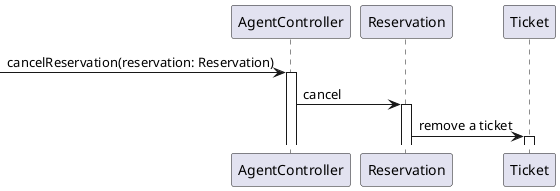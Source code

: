 @startuml

-> AgentController: cancelReservation(reservation: Reservation)
activate AgentController

AgentController -> Reservation: cancel
activate Reservation
Reservation -> Ticket: remove a ticket
activate Ticket

@enduml
